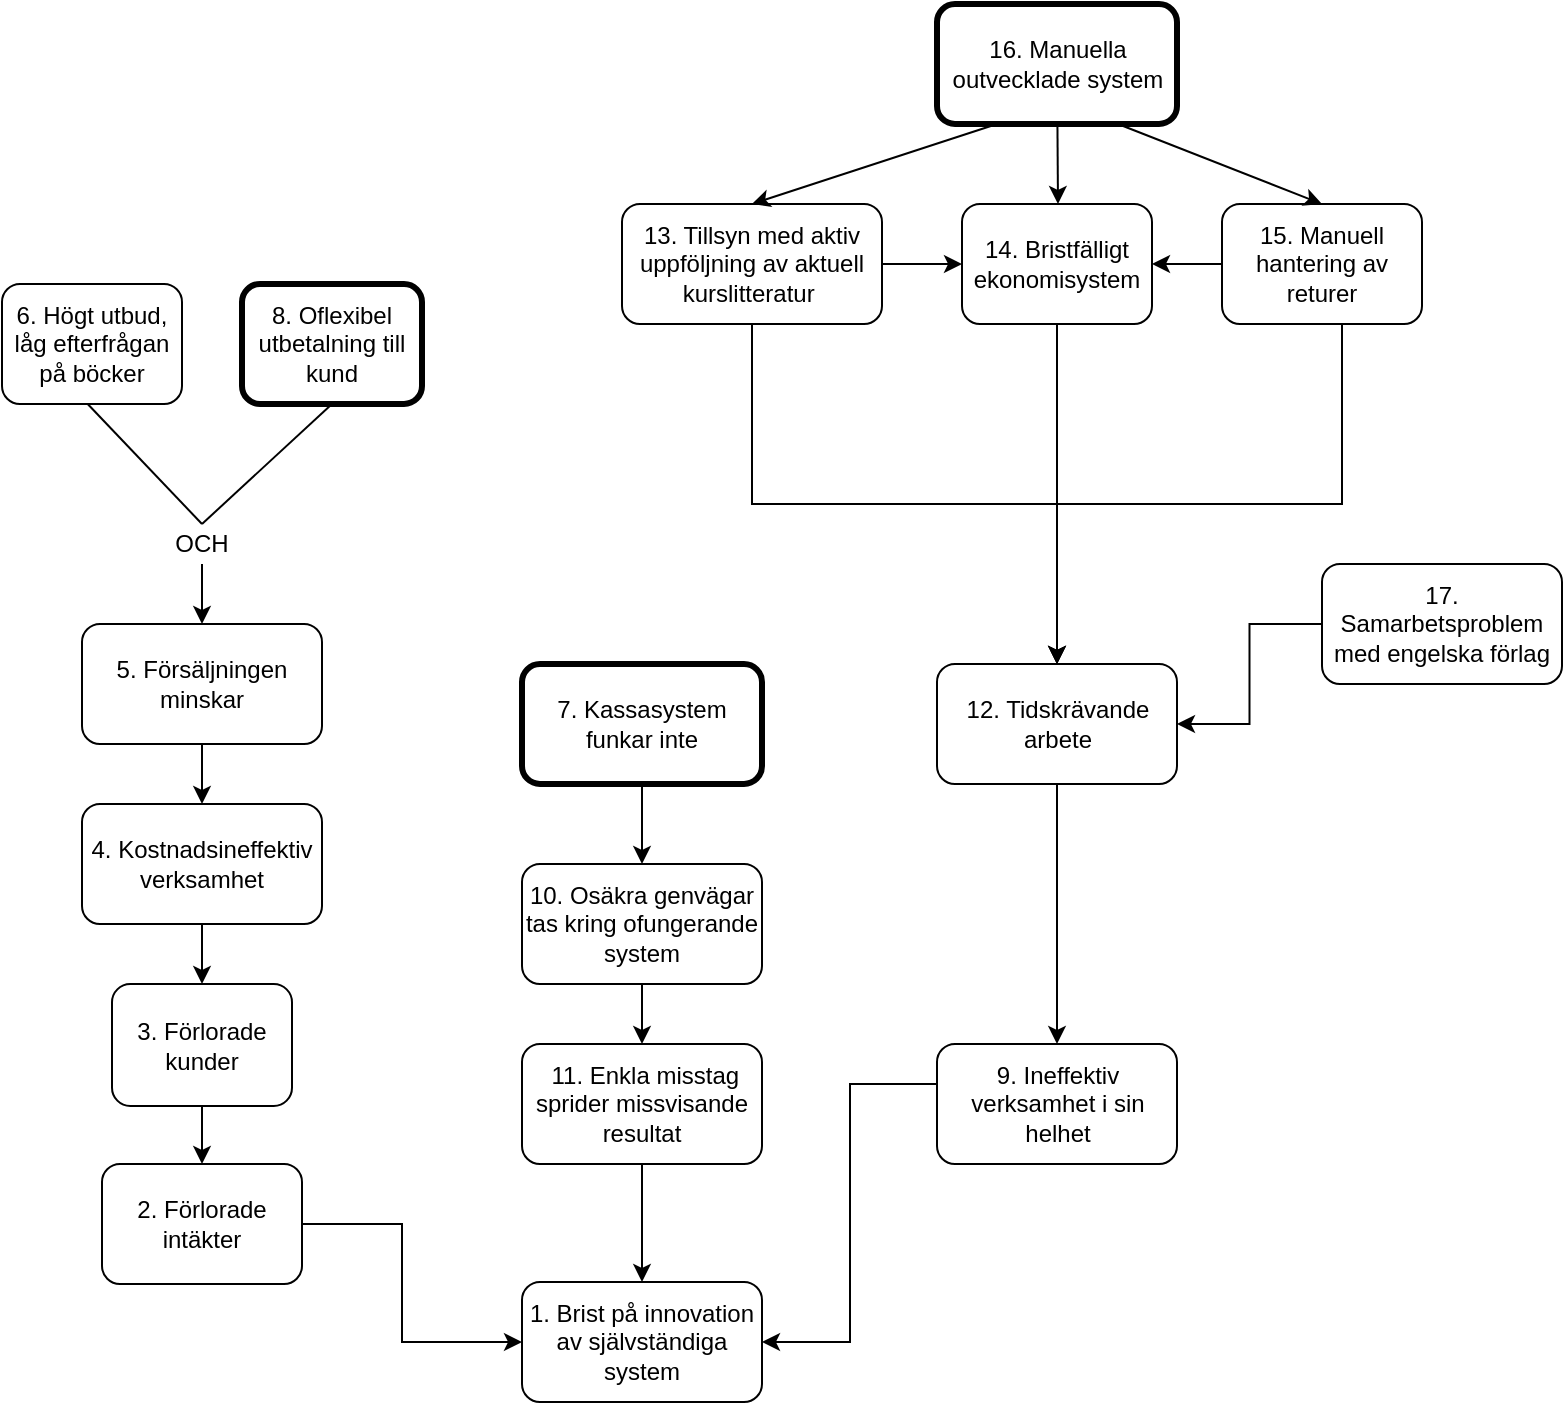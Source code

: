 <mxfile version="21.0.8" type="github">
  <diagram id="C5RBs43oDa-KdzZeNtuy" name="Page-1">
    <mxGraphModel dx="1004" dy="648" grid="1" gridSize="10" guides="1" tooltips="1" connect="1" arrows="1" fold="1" page="1" pageScale="1" pageWidth="827" pageHeight="1169" math="0" shadow="0">
      <root>
        <mxCell id="WIyWlLk6GJQsqaUBKTNV-0" />
        <mxCell id="WIyWlLk6GJQsqaUBKTNV-1" parent="WIyWlLk6GJQsqaUBKTNV-0" />
        <mxCell id="9NHhLBJKzsV_J1YCojoy-1" value="6. Högt utbud, låg efterfrågan på böcker" style="rounded=1;whiteSpace=wrap;html=1;" parent="WIyWlLk6GJQsqaUBKTNV-1" vertex="1">
          <mxGeometry x="90" y="610" width="90" height="60" as="geometry" />
        </mxCell>
        <mxCell id="9NHhLBJKzsV_J1YCojoy-2" value="1. Brist på innovation av självständiga system" style="rounded=1;whiteSpace=wrap;html=1;" parent="WIyWlLk6GJQsqaUBKTNV-1" vertex="1">
          <mxGeometry x="350" y="1109" width="120" height="60" as="geometry" />
        </mxCell>
        <mxCell id="9NHhLBJKzsV_J1YCojoy-16" value="" style="edgeStyle=orthogonalEdgeStyle;rounded=0;orthogonalLoop=1;jettySize=auto;html=1;" parent="WIyWlLk6GJQsqaUBKTNV-1" source="9NHhLBJKzsV_J1YCojoy-4" target="9NHhLBJKzsV_J1YCojoy-7" edge="1">
          <mxGeometry relative="1" as="geometry" />
        </mxCell>
        <mxCell id="9NHhLBJKzsV_J1YCojoy-4" value="5. Försäljningen minskar" style="rounded=1;whiteSpace=wrap;html=1;" parent="WIyWlLk6GJQsqaUBKTNV-1" vertex="1">
          <mxGeometry x="130" y="780" width="120" height="60" as="geometry" />
        </mxCell>
        <mxCell id="9NHhLBJKzsV_J1YCojoy-18" value="" style="edgeStyle=orthogonalEdgeStyle;rounded=0;orthogonalLoop=1;jettySize=auto;html=1;" parent="WIyWlLk6GJQsqaUBKTNV-1" source="9NHhLBJKzsV_J1YCojoy-5" target="9NHhLBJKzsV_J1YCojoy-6" edge="1">
          <mxGeometry relative="1" as="geometry" />
        </mxCell>
        <mxCell id="9NHhLBJKzsV_J1YCojoy-5" value="3. Förlorade kunder" style="rounded=1;whiteSpace=wrap;html=1;" parent="WIyWlLk6GJQsqaUBKTNV-1" vertex="1">
          <mxGeometry x="145" y="960" width="90" height="61" as="geometry" />
        </mxCell>
        <mxCell id="9NHhLBJKzsV_J1YCojoy-19" style="edgeStyle=orthogonalEdgeStyle;rounded=0;orthogonalLoop=1;jettySize=auto;html=1;entryX=0;entryY=0.5;entryDx=0;entryDy=0;exitX=1;exitY=0.5;exitDx=0;exitDy=0;" parent="WIyWlLk6GJQsqaUBKTNV-1" source="9NHhLBJKzsV_J1YCojoy-6" target="9NHhLBJKzsV_J1YCojoy-2" edge="1">
          <mxGeometry relative="1" as="geometry">
            <Array as="points">
              <mxPoint x="290" y="1080" />
              <mxPoint x="290" y="1139" />
            </Array>
          </mxGeometry>
        </mxCell>
        <mxCell id="9NHhLBJKzsV_J1YCojoy-6" value="2. Förlorade intäkter" style="rounded=1;whiteSpace=wrap;html=1;" parent="WIyWlLk6GJQsqaUBKTNV-1" vertex="1">
          <mxGeometry x="140" y="1050" width="100" height="60" as="geometry" />
        </mxCell>
        <mxCell id="9NHhLBJKzsV_J1YCojoy-17" style="edgeStyle=orthogonalEdgeStyle;rounded=0;orthogonalLoop=1;jettySize=auto;html=1;" parent="WIyWlLk6GJQsqaUBKTNV-1" source="9NHhLBJKzsV_J1YCojoy-7" target="9NHhLBJKzsV_J1YCojoy-5" edge="1">
          <mxGeometry relative="1" as="geometry" />
        </mxCell>
        <mxCell id="9NHhLBJKzsV_J1YCojoy-7" value="4. Kostnadsineffektiv verksamhet" style="rounded=1;whiteSpace=wrap;html=1;" parent="WIyWlLk6GJQsqaUBKTNV-1" vertex="1">
          <mxGeometry x="130" y="870" width="120" height="60" as="geometry" />
        </mxCell>
        <mxCell id="9NHhLBJKzsV_J1YCojoy-8" value="7. Kassasystem funkar inte" style="rounded=1;whiteSpace=wrap;html=1;strokeWidth=3;" parent="WIyWlLk6GJQsqaUBKTNV-1" vertex="1">
          <mxGeometry x="350" y="800" width="120" height="60" as="geometry" />
        </mxCell>
        <mxCell id="9NHhLBJKzsV_J1YCojoy-9" value="10. Osäkra genvägar tas kring ofungerande system" style="rounded=1;whiteSpace=wrap;html=1;" parent="WIyWlLk6GJQsqaUBKTNV-1" vertex="1">
          <mxGeometry x="350" y="900" width="120" height="60" as="geometry" />
        </mxCell>
        <mxCell id="9NHhLBJKzsV_J1YCojoy-10" value="&amp;nbsp;11. Enkla misstag sprider missvisande resultat" style="rounded=1;whiteSpace=wrap;html=1;" parent="WIyWlLk6GJQsqaUBKTNV-1" vertex="1">
          <mxGeometry x="350" y="990" width="120" height="60" as="geometry" />
        </mxCell>
        <mxCell id="9NHhLBJKzsV_J1YCojoy-12" value="8. Oflexibel utbetalning till kund" style="rounded=1;whiteSpace=wrap;html=1;strokeWidth=3;" parent="WIyWlLk6GJQsqaUBKTNV-1" vertex="1">
          <mxGeometry x="210" y="610" width="90" height="60" as="geometry" />
        </mxCell>
        <mxCell id="9NHhLBJKzsV_J1YCojoy-55" value="" style="edgeStyle=orthogonalEdgeStyle;rounded=0;orthogonalLoop=1;jettySize=auto;html=1;" parent="WIyWlLk6GJQsqaUBKTNV-1" source="9NHhLBJKzsV_J1YCojoy-21" target="9NHhLBJKzsV_J1YCojoy-22" edge="1">
          <mxGeometry relative="1" as="geometry" />
        </mxCell>
        <mxCell id="lQfSUJ3z8g3Pi9Ug5OE1-21" style="edgeStyle=orthogonalEdgeStyle;rounded=0;orthogonalLoop=1;jettySize=auto;html=1;entryX=0.5;entryY=0;entryDx=0;entryDy=0;" edge="1" parent="WIyWlLk6GJQsqaUBKTNV-1" source="9NHhLBJKzsV_J1YCojoy-21" target="9NHhLBJKzsV_J1YCojoy-23">
          <mxGeometry relative="1" as="geometry">
            <Array as="points">
              <mxPoint x="465" y="720" />
              <mxPoint x="618" y="720" />
            </Array>
          </mxGeometry>
        </mxCell>
        <mxCell id="9NHhLBJKzsV_J1YCojoy-21" value="13. Tillsyn med aktiv uppföljning av aktuell kurslitteratur&amp;nbsp;" style="rounded=1;whiteSpace=wrap;html=1;" parent="WIyWlLk6GJQsqaUBKTNV-1" vertex="1">
          <mxGeometry x="400" y="570" width="130" height="60" as="geometry" />
        </mxCell>
        <mxCell id="lQfSUJ3z8g3Pi9Ug5OE1-22" style="edgeStyle=orthogonalEdgeStyle;rounded=0;orthogonalLoop=1;jettySize=auto;html=1;entryX=0.5;entryY=0;entryDx=0;entryDy=0;" edge="1" parent="WIyWlLk6GJQsqaUBKTNV-1" source="9NHhLBJKzsV_J1YCojoy-22" target="9NHhLBJKzsV_J1YCojoy-23">
          <mxGeometry relative="1" as="geometry" />
        </mxCell>
        <mxCell id="9NHhLBJKzsV_J1YCojoy-22" value="14. Bristfälligt ekonomisystem" style="rounded=1;whiteSpace=wrap;html=1;" parent="WIyWlLk6GJQsqaUBKTNV-1" vertex="1">
          <mxGeometry x="570" y="570" width="95" height="60" as="geometry" />
        </mxCell>
        <mxCell id="9NHhLBJKzsV_J1YCojoy-29" value="" style="edgeStyle=orthogonalEdgeStyle;rounded=0;orthogonalLoop=1;jettySize=auto;html=1;" parent="WIyWlLk6GJQsqaUBKTNV-1" source="9NHhLBJKzsV_J1YCojoy-23" target="9NHhLBJKzsV_J1YCojoy-28" edge="1">
          <mxGeometry relative="1" as="geometry" />
        </mxCell>
        <mxCell id="9NHhLBJKzsV_J1YCojoy-23" value="12. Tidskrävande arbete" style="rounded=1;whiteSpace=wrap;html=1;" parent="WIyWlLk6GJQsqaUBKTNV-1" vertex="1">
          <mxGeometry x="557.5" y="800" width="120" height="60" as="geometry" />
        </mxCell>
        <mxCell id="lQfSUJ3z8g3Pi9Ug5OE1-23" style="edgeStyle=orthogonalEdgeStyle;rounded=0;orthogonalLoop=1;jettySize=auto;html=1;entryX=0.5;entryY=0;entryDx=0;entryDy=0;exitX=0.5;exitY=1;exitDx=0;exitDy=0;" edge="1" parent="WIyWlLk6GJQsqaUBKTNV-1" source="9NHhLBJKzsV_J1YCojoy-26" target="9NHhLBJKzsV_J1YCojoy-23">
          <mxGeometry relative="1" as="geometry">
            <mxPoint x="720" y="660" as="sourcePoint" />
            <Array as="points">
              <mxPoint x="760" y="720" />
              <mxPoint x="618" y="720" />
            </Array>
          </mxGeometry>
        </mxCell>
        <mxCell id="lQfSUJ3z8g3Pi9Ug5OE1-25" style="edgeStyle=orthogonalEdgeStyle;rounded=0;orthogonalLoop=1;jettySize=auto;html=1;" edge="1" parent="WIyWlLk6GJQsqaUBKTNV-1" source="9NHhLBJKzsV_J1YCojoy-26" target="9NHhLBJKzsV_J1YCojoy-22">
          <mxGeometry relative="1" as="geometry" />
        </mxCell>
        <mxCell id="9NHhLBJKzsV_J1YCojoy-26" value="15. Manuell hantering av returer" style="rounded=1;whiteSpace=wrap;html=1;" parent="WIyWlLk6GJQsqaUBKTNV-1" vertex="1">
          <mxGeometry x="700" y="570" width="100" height="60" as="geometry" />
        </mxCell>
        <mxCell id="9NHhLBJKzsV_J1YCojoy-46" style="edgeStyle=orthogonalEdgeStyle;rounded=0;orthogonalLoop=1;jettySize=auto;html=1;entryX=1;entryY=0.5;entryDx=0;entryDy=0;" parent="WIyWlLk6GJQsqaUBKTNV-1" source="9NHhLBJKzsV_J1YCojoy-27" target="9NHhLBJKzsV_J1YCojoy-23" edge="1">
          <mxGeometry relative="1" as="geometry" />
        </mxCell>
        <mxCell id="9NHhLBJKzsV_J1YCojoy-27" value="17. Samarbetsproblem med engelska förlag" style="rounded=1;whiteSpace=wrap;html=1;" parent="WIyWlLk6GJQsqaUBKTNV-1" vertex="1">
          <mxGeometry x="750" y="750" width="120" height="60" as="geometry" />
        </mxCell>
        <mxCell id="9NHhLBJKzsV_J1YCojoy-32" style="edgeStyle=orthogonalEdgeStyle;rounded=0;orthogonalLoop=1;jettySize=auto;html=1;entryX=1;entryY=0.5;entryDx=0;entryDy=0;" parent="WIyWlLk6GJQsqaUBKTNV-1" source="9NHhLBJKzsV_J1YCojoy-28" target="9NHhLBJKzsV_J1YCojoy-2" edge="1">
          <mxGeometry relative="1" as="geometry">
            <Array as="points">
              <mxPoint x="514" y="1010" />
              <mxPoint x="514" y="1139" />
            </Array>
          </mxGeometry>
        </mxCell>
        <mxCell id="9NHhLBJKzsV_J1YCojoy-28" value="9. Ineffektiv verksamhet i sin helhet" style="rounded=1;whiteSpace=wrap;html=1;" parent="WIyWlLk6GJQsqaUBKTNV-1" vertex="1">
          <mxGeometry x="557.5" y="990" width="120" height="60" as="geometry" />
        </mxCell>
        <mxCell id="9NHhLBJKzsV_J1YCojoy-43" value="16. Manuella outvecklade system" style="rounded=1;whiteSpace=wrap;html=1;strokeWidth=3;" parent="WIyWlLk6GJQsqaUBKTNV-1" vertex="1">
          <mxGeometry x="557.5" y="470" width="120" height="60" as="geometry" />
        </mxCell>
        <mxCell id="9NHhLBJKzsV_J1YCojoy-47" value="" style="endArrow=classic;html=1;rounded=0;entryX=0.5;entryY=0;entryDx=0;entryDy=0;exitX=0.25;exitY=1;exitDx=0;exitDy=0;" parent="WIyWlLk6GJQsqaUBKTNV-1" source="9NHhLBJKzsV_J1YCojoy-43" target="9NHhLBJKzsV_J1YCojoy-21" edge="1">
          <mxGeometry width="50" height="50" relative="1" as="geometry">
            <mxPoint x="470" y="560" as="sourcePoint" />
            <mxPoint x="520" y="510" as="targetPoint" />
          </mxGeometry>
        </mxCell>
        <mxCell id="9NHhLBJKzsV_J1YCojoy-48" value="" style="endArrow=classic;html=1;rounded=0;" parent="WIyWlLk6GJQsqaUBKTNV-1" source="9NHhLBJKzsV_J1YCojoy-43" edge="1">
          <mxGeometry width="50" height="50" relative="1" as="geometry">
            <mxPoint x="620" y="500" as="sourcePoint" />
            <mxPoint x="618" y="570" as="targetPoint" />
          </mxGeometry>
        </mxCell>
        <mxCell id="9NHhLBJKzsV_J1YCojoy-49" value="" style="endArrow=classic;html=1;rounded=0;entryX=0.5;entryY=0;entryDx=0;entryDy=0;" parent="WIyWlLk6GJQsqaUBKTNV-1" target="9NHhLBJKzsV_J1YCojoy-26" edge="1">
          <mxGeometry width="50" height="50" relative="1" as="geometry">
            <mxPoint x="648" y="530" as="sourcePoint" />
            <mxPoint x="740" y="490" as="targetPoint" />
          </mxGeometry>
        </mxCell>
        <mxCell id="lQfSUJ3z8g3Pi9Ug5OE1-2" value="" style="endArrow=none;html=1;rounded=0;exitX=0.476;exitY=1;exitDx=0;exitDy=0;exitPerimeter=0;" edge="1" parent="WIyWlLk6GJQsqaUBKTNV-1" source="9NHhLBJKzsV_J1YCojoy-1">
          <mxGeometry width="50" height="50" relative="1" as="geometry">
            <mxPoint x="115" y="670" as="sourcePoint" />
            <mxPoint x="190" y="730" as="targetPoint" />
          </mxGeometry>
        </mxCell>
        <mxCell id="lQfSUJ3z8g3Pi9Ug5OE1-4" value="OCH" style="text;html=1;strokeColor=none;fillColor=none;align=center;verticalAlign=middle;whiteSpace=wrap;rounded=0;" vertex="1" parent="WIyWlLk6GJQsqaUBKTNV-1">
          <mxGeometry x="180" y="740" width="20" as="geometry" />
        </mxCell>
        <mxCell id="lQfSUJ3z8g3Pi9Ug5OE1-5" value="" style="endArrow=none;html=1;rounded=0;entryX=0.5;entryY=1;entryDx=0;entryDy=0;" edge="1" parent="WIyWlLk6GJQsqaUBKTNV-1" target="9NHhLBJKzsV_J1YCojoy-12">
          <mxGeometry width="50" height="50" relative="1" as="geometry">
            <mxPoint x="190" y="730" as="sourcePoint" />
            <mxPoint x="250" y="670" as="targetPoint" />
          </mxGeometry>
        </mxCell>
        <mxCell id="lQfSUJ3z8g3Pi9Ug5OE1-6" value="" style="endArrow=classic;html=1;rounded=0;entryX=0.5;entryY=0;entryDx=0;entryDy=0;" edge="1" parent="WIyWlLk6GJQsqaUBKTNV-1" target="9NHhLBJKzsV_J1YCojoy-4">
          <mxGeometry width="50" height="50" relative="1" as="geometry">
            <mxPoint x="190" y="750" as="sourcePoint" />
            <mxPoint x="220" y="750" as="targetPoint" />
          </mxGeometry>
        </mxCell>
        <mxCell id="lQfSUJ3z8g3Pi9Ug5OE1-11" value="" style="endArrow=classic;html=1;rounded=0;exitX=0.5;exitY=1;exitDx=0;exitDy=0;entryX=0.5;entryY=0;entryDx=0;entryDy=0;" edge="1" parent="WIyWlLk6GJQsqaUBKTNV-1" source="9NHhLBJKzsV_J1YCojoy-8" target="9NHhLBJKzsV_J1YCojoy-9">
          <mxGeometry width="50" height="50" relative="1" as="geometry">
            <mxPoint x="410" y="850" as="sourcePoint" />
            <mxPoint x="460" y="800" as="targetPoint" />
          </mxGeometry>
        </mxCell>
        <mxCell id="lQfSUJ3z8g3Pi9Ug5OE1-12" value="" style="endArrow=classic;html=1;rounded=0;exitX=0.5;exitY=1;exitDx=0;exitDy=0;entryX=0.5;entryY=0;entryDx=0;entryDy=0;" edge="1" parent="WIyWlLk6GJQsqaUBKTNV-1" source="9NHhLBJKzsV_J1YCojoy-9" target="9NHhLBJKzsV_J1YCojoy-10">
          <mxGeometry width="50" height="50" relative="1" as="geometry">
            <mxPoint x="400" y="970" as="sourcePoint" />
            <mxPoint x="450" y="920" as="targetPoint" />
          </mxGeometry>
        </mxCell>
        <mxCell id="lQfSUJ3z8g3Pi9Ug5OE1-13" value="" style="endArrow=classic;html=1;rounded=0;exitX=0.5;exitY=1;exitDx=0;exitDy=0;entryX=0.5;entryY=0;entryDx=0;entryDy=0;" edge="1" parent="WIyWlLk6GJQsqaUBKTNV-1" source="9NHhLBJKzsV_J1YCojoy-10" target="9NHhLBJKzsV_J1YCojoy-2">
          <mxGeometry width="50" height="50" relative="1" as="geometry">
            <mxPoint x="410" y="1080" as="sourcePoint" />
            <mxPoint x="460" y="1030" as="targetPoint" />
          </mxGeometry>
        </mxCell>
      </root>
    </mxGraphModel>
  </diagram>
</mxfile>
